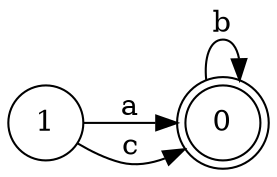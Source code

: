 digraph G {
node[shape=circle];rankdir=LR;1->0[label=a];1->0[label=c];0[shape=doublecircle];0[shape=doublecircle];0->0[label=b];0[shape=doublecircle];0[shape=doublecircle];0[shape=doublecircle];0[shape=doublecircle];0[shape=doublecircle];0[shape=doublecircle];}

